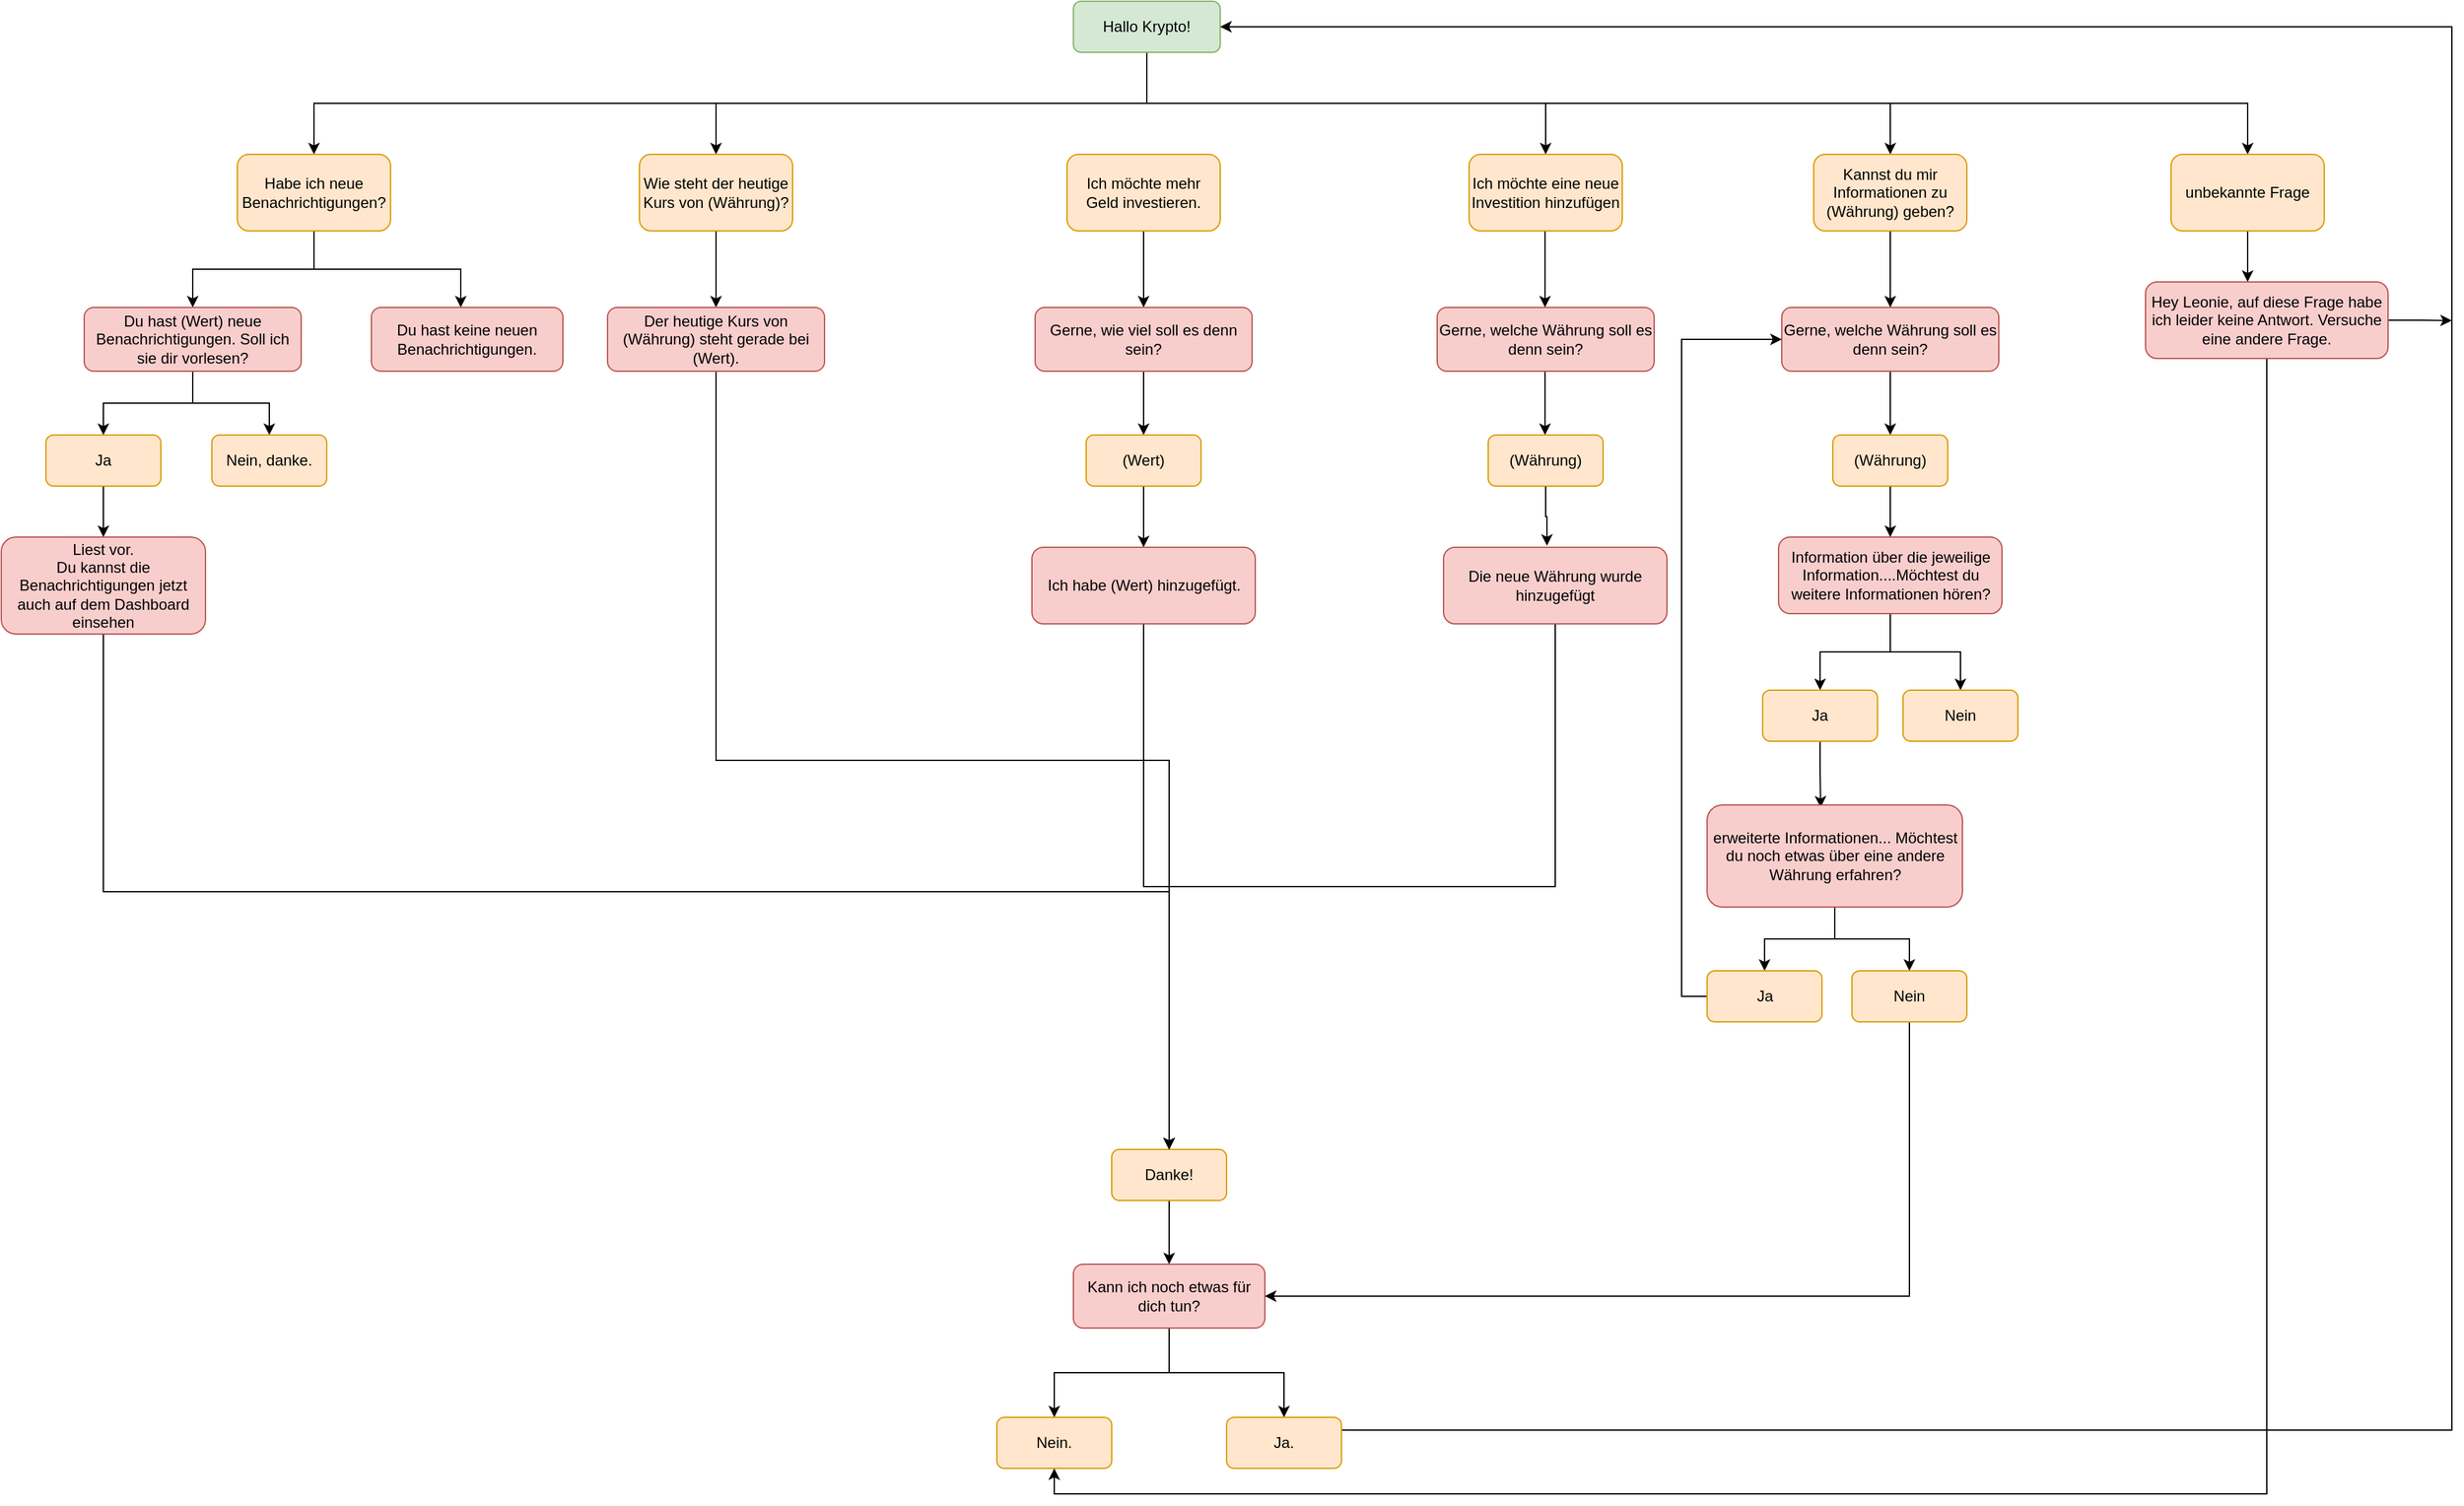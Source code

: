 <mxfile version="14.7.6" type="github">
  <diagram id="C5RBs43oDa-KdzZeNtuy" name="Page-1">
    <mxGraphModel dx="4013" dy="1448" grid="1" gridSize="10" guides="1" tooltips="1" connect="1" arrows="1" fold="1" page="1" pageScale="1" pageWidth="1169" pageHeight="827" math="0" shadow="0">
      <root>
        <mxCell id="WIyWlLk6GJQsqaUBKTNV-0" />
        <mxCell id="WIyWlLk6GJQsqaUBKTNV-1" parent="WIyWlLk6GJQsqaUBKTNV-0" />
        <mxCell id="xRkeG2comi5cFcVgzmJm-17" style="edgeStyle=orthogonalEdgeStyle;rounded=0;orthogonalLoop=1;jettySize=auto;html=1;exitX=0.5;exitY=1;exitDx=0;exitDy=0;entryX=0.5;entryY=0;entryDx=0;entryDy=0;" edge="1" parent="WIyWlLk6GJQsqaUBKTNV-1" source="WIyWlLk6GJQsqaUBKTNV-3" target="xRkeG2comi5cFcVgzmJm-6">
          <mxGeometry relative="1" as="geometry" />
        </mxCell>
        <mxCell id="xRkeG2comi5cFcVgzmJm-18" style="edgeStyle=orthogonalEdgeStyle;rounded=0;orthogonalLoop=1;jettySize=auto;html=1;exitX=0.5;exitY=1;exitDx=0;exitDy=0;entryX=0.5;entryY=0;entryDx=0;entryDy=0;" edge="1" parent="WIyWlLk6GJQsqaUBKTNV-1" source="WIyWlLk6GJQsqaUBKTNV-3" target="xRkeG2comi5cFcVgzmJm-0">
          <mxGeometry relative="1" as="geometry" />
        </mxCell>
        <mxCell id="xRkeG2comi5cFcVgzmJm-43" style="edgeStyle=orthogonalEdgeStyle;rounded=0;orthogonalLoop=1;jettySize=auto;html=1;exitX=0.5;exitY=1;exitDx=0;exitDy=0;entryX=0.5;entryY=0;entryDx=0;entryDy=0;" edge="1" parent="WIyWlLk6GJQsqaUBKTNV-1" source="WIyWlLk6GJQsqaUBKTNV-3" target="xRkeG2comi5cFcVgzmJm-5">
          <mxGeometry relative="1" as="geometry" />
        </mxCell>
        <mxCell id="xRkeG2comi5cFcVgzmJm-44" style="edgeStyle=orthogonalEdgeStyle;rounded=0;orthogonalLoop=1;jettySize=auto;html=1;exitX=0.5;exitY=1;exitDx=0;exitDy=0;entryX=0.5;entryY=0;entryDx=0;entryDy=0;" edge="1" parent="WIyWlLk6GJQsqaUBKTNV-1" source="WIyWlLk6GJQsqaUBKTNV-3" target="xRkeG2comi5cFcVgzmJm-7">
          <mxGeometry relative="1" as="geometry" />
        </mxCell>
        <mxCell id="xRkeG2comi5cFcVgzmJm-49" style="edgeStyle=orthogonalEdgeStyle;rounded=0;orthogonalLoop=1;jettySize=auto;html=1;exitX=0.5;exitY=1;exitDx=0;exitDy=0;entryX=0.5;entryY=0;entryDx=0;entryDy=0;" edge="1" parent="WIyWlLk6GJQsqaUBKTNV-1" source="WIyWlLk6GJQsqaUBKTNV-3" target="xRkeG2comi5cFcVgzmJm-8">
          <mxGeometry relative="1" as="geometry" />
        </mxCell>
        <mxCell id="WIyWlLk6GJQsqaUBKTNV-3" value="Hallo Krypto!" style="rounded=1;whiteSpace=wrap;html=1;fontSize=12;glass=0;strokeWidth=1;shadow=0;fillColor=#d5e8d4;strokeColor=#82b366;" parent="WIyWlLk6GJQsqaUBKTNV-1" vertex="1">
          <mxGeometry x="-140" y="100" width="115" height="40" as="geometry" />
        </mxCell>
        <mxCell id="xRkeG2comi5cFcVgzmJm-12" style="rounded=0;orthogonalLoop=1;jettySize=auto;html=1;entryX=0.421;entryY=0;entryDx=0;entryDy=0;entryPerimeter=0;" edge="1" parent="WIyWlLk6GJQsqaUBKTNV-1" source="xRkeG2comi5cFcVgzmJm-0" target="xRkeG2comi5cFcVgzmJm-1">
          <mxGeometry relative="1" as="geometry" />
        </mxCell>
        <mxCell id="xRkeG2comi5cFcVgzmJm-0" value="unbekannte Frage" style="rounded=1;whiteSpace=wrap;html=1;fillColor=#ffe6cc;strokeColor=#d79b00;" vertex="1" parent="WIyWlLk6GJQsqaUBKTNV-1">
          <mxGeometry x="720" y="220" width="120" height="60" as="geometry" />
        </mxCell>
        <mxCell id="xRkeG2comi5cFcVgzmJm-83" style="edgeStyle=orthogonalEdgeStyle;rounded=0;orthogonalLoop=1;jettySize=auto;html=1;exitX=1;exitY=0.5;exitDx=0;exitDy=0;" edge="1" parent="WIyWlLk6GJQsqaUBKTNV-1" source="xRkeG2comi5cFcVgzmJm-1">
          <mxGeometry relative="1" as="geometry">
            <mxPoint x="940" y="350.286" as="targetPoint" />
          </mxGeometry>
        </mxCell>
        <mxCell id="xRkeG2comi5cFcVgzmJm-84" style="edgeStyle=orthogonalEdgeStyle;rounded=0;orthogonalLoop=1;jettySize=auto;html=1;exitX=0.5;exitY=1;exitDx=0;exitDy=0;entryX=0.5;entryY=1;entryDx=0;entryDy=0;" edge="1" parent="WIyWlLk6GJQsqaUBKTNV-1" source="xRkeG2comi5cFcVgzmJm-1" target="xRkeG2comi5cFcVgzmJm-35">
          <mxGeometry relative="1" as="geometry" />
        </mxCell>
        <mxCell id="xRkeG2comi5cFcVgzmJm-1" value="Hey Leonie, auf diese Frage habe ich leider keine Antwort. Versuche eine andere Frage." style="rounded=1;whiteSpace=wrap;html=1;fillColor=#f8cecc;strokeColor=#b85450;" vertex="1" parent="WIyWlLk6GJQsqaUBKTNV-1">
          <mxGeometry x="700" y="320" width="190" height="60" as="geometry" />
        </mxCell>
        <mxCell id="xRkeG2comi5cFcVgzmJm-41" style="edgeStyle=orthogonalEdgeStyle;rounded=0;orthogonalLoop=1;jettySize=auto;html=1;exitX=0.5;exitY=1;exitDx=0;exitDy=0;entryX=0.5;entryY=0;entryDx=0;entryDy=0;" edge="1" parent="WIyWlLk6GJQsqaUBKTNV-1" source="xRkeG2comi5cFcVgzmJm-5" target="xRkeG2comi5cFcVgzmJm-39">
          <mxGeometry relative="1" as="geometry" />
        </mxCell>
        <mxCell id="xRkeG2comi5cFcVgzmJm-5" value="Wie steht der heutige Kurs von (Währung)?" style="rounded=1;whiteSpace=wrap;html=1;fillColor=#ffe6cc;strokeColor=#d79b00;" vertex="1" parent="WIyWlLk6GJQsqaUBKTNV-1">
          <mxGeometry x="-480" y="220" width="120" height="60" as="geometry" />
        </mxCell>
        <mxCell id="xRkeG2comi5cFcVgzmJm-22" style="edgeStyle=orthogonalEdgeStyle;rounded=0;orthogonalLoop=1;jettySize=auto;html=1;entryX=0.5;entryY=0;entryDx=0;entryDy=0;" edge="1" parent="WIyWlLk6GJQsqaUBKTNV-1" source="xRkeG2comi5cFcVgzmJm-6">
          <mxGeometry relative="1" as="geometry">
            <mxPoint x="-620.0" y="340" as="targetPoint" />
            <Array as="points">
              <mxPoint x="-735" y="310" />
              <mxPoint x="-620" y="310" />
            </Array>
          </mxGeometry>
        </mxCell>
        <mxCell id="xRkeG2comi5cFcVgzmJm-23" style="edgeStyle=orthogonalEdgeStyle;rounded=0;orthogonalLoop=1;jettySize=auto;html=1;exitX=0.5;exitY=1;exitDx=0;exitDy=0;entryX=0.5;entryY=0;entryDx=0;entryDy=0;" edge="1" parent="WIyWlLk6GJQsqaUBKTNV-1" source="xRkeG2comi5cFcVgzmJm-6" target="xRkeG2comi5cFcVgzmJm-20">
          <mxGeometry relative="1" as="geometry" />
        </mxCell>
        <mxCell id="xRkeG2comi5cFcVgzmJm-6" value="Habe ich neue Benachrichtigungen?" style="rounded=1;whiteSpace=wrap;html=1;fillColor=#ffe6cc;strokeColor=#d79b00;" vertex="1" parent="WIyWlLk6GJQsqaUBKTNV-1">
          <mxGeometry x="-795" y="220" width="120" height="60" as="geometry" />
        </mxCell>
        <mxCell id="xRkeG2comi5cFcVgzmJm-46" style="edgeStyle=orthogonalEdgeStyle;rounded=0;orthogonalLoop=1;jettySize=auto;html=1;exitX=0.5;exitY=1;exitDx=0;exitDy=0;" edge="1" parent="WIyWlLk6GJQsqaUBKTNV-1">
          <mxGeometry relative="1" as="geometry">
            <mxPoint x="229.5" y="280" as="sourcePoint" />
            <mxPoint x="229.5" y="340" as="targetPoint" />
          </mxGeometry>
        </mxCell>
        <mxCell id="xRkeG2comi5cFcVgzmJm-7" value="Ich möchte eine neue Investition hinzufügen" style="rounded=1;whiteSpace=wrap;html=1;fillColor=#ffe6cc;strokeColor=#d79b00;" vertex="1" parent="WIyWlLk6GJQsqaUBKTNV-1">
          <mxGeometry x="170" y="220" width="120" height="60" as="geometry" />
        </mxCell>
        <mxCell id="xRkeG2comi5cFcVgzmJm-51" style="edgeStyle=orthogonalEdgeStyle;rounded=0;orthogonalLoop=1;jettySize=auto;html=1;exitX=0.5;exitY=1;exitDx=0;exitDy=0;" edge="1" parent="WIyWlLk6GJQsqaUBKTNV-1" source="xRkeG2comi5cFcVgzmJm-8" target="xRkeG2comi5cFcVgzmJm-50">
          <mxGeometry relative="1" as="geometry" />
        </mxCell>
        <mxCell id="xRkeG2comi5cFcVgzmJm-8" value="Kannst du mir Informationen zu (Währung) geben?" style="rounded=1;whiteSpace=wrap;html=1;fillColor=#ffe6cc;strokeColor=#d79b00;" vertex="1" parent="WIyWlLk6GJQsqaUBKTNV-1">
          <mxGeometry x="440" y="220" width="120" height="60" as="geometry" />
        </mxCell>
        <mxCell id="xRkeG2comi5cFcVgzmJm-26" style="edgeStyle=orthogonalEdgeStyle;rounded=0;orthogonalLoop=1;jettySize=auto;html=1;exitX=0.5;exitY=1;exitDx=0;exitDy=0;entryX=0.5;entryY=0;entryDx=0;entryDy=0;" edge="1" parent="WIyWlLk6GJQsqaUBKTNV-1" source="xRkeG2comi5cFcVgzmJm-20" target="xRkeG2comi5cFcVgzmJm-24">
          <mxGeometry relative="1" as="geometry" />
        </mxCell>
        <mxCell id="xRkeG2comi5cFcVgzmJm-27" style="edgeStyle=orthogonalEdgeStyle;rounded=0;orthogonalLoop=1;jettySize=auto;html=1;exitX=0.5;exitY=1;exitDx=0;exitDy=0;entryX=0.5;entryY=0;entryDx=0;entryDy=0;" edge="1" parent="WIyWlLk6GJQsqaUBKTNV-1" source="xRkeG2comi5cFcVgzmJm-20" target="xRkeG2comi5cFcVgzmJm-25">
          <mxGeometry relative="1" as="geometry" />
        </mxCell>
        <mxCell id="xRkeG2comi5cFcVgzmJm-20" value="Du hast (Wert) neue Benachrichtigungen. Soll ich sie dir vorlesen?" style="rounded=1;whiteSpace=wrap;html=1;fillColor=#f8cecc;strokeColor=#b85450;" vertex="1" parent="WIyWlLk6GJQsqaUBKTNV-1">
          <mxGeometry x="-915" y="340" width="170" height="50" as="geometry" />
        </mxCell>
        <mxCell id="xRkeG2comi5cFcVgzmJm-21" value="Du hast keine neuen Benachrichtigungen." style="rounded=1;whiteSpace=wrap;html=1;fillColor=#f8cecc;strokeColor=#b85450;" vertex="1" parent="WIyWlLk6GJQsqaUBKTNV-1">
          <mxGeometry x="-690" y="340" width="150" height="50" as="geometry" />
        </mxCell>
        <mxCell id="xRkeG2comi5cFcVgzmJm-30" style="edgeStyle=orthogonalEdgeStyle;rounded=0;orthogonalLoop=1;jettySize=auto;html=1;exitX=0.5;exitY=1;exitDx=0;exitDy=0;entryX=0.5;entryY=0;entryDx=0;entryDy=0;" edge="1" parent="WIyWlLk6GJQsqaUBKTNV-1" source="xRkeG2comi5cFcVgzmJm-24" target="xRkeG2comi5cFcVgzmJm-28">
          <mxGeometry relative="1" as="geometry" />
        </mxCell>
        <mxCell id="xRkeG2comi5cFcVgzmJm-24" value="Ja" style="rounded=1;whiteSpace=wrap;html=1;fillColor=#ffe6cc;strokeColor=#d79b00;" vertex="1" parent="WIyWlLk6GJQsqaUBKTNV-1">
          <mxGeometry x="-945" y="440" width="90" height="40" as="geometry" />
        </mxCell>
        <mxCell id="xRkeG2comi5cFcVgzmJm-25" value="Nein, danke." style="rounded=1;whiteSpace=wrap;html=1;fillColor=#ffe6cc;strokeColor=#d79b00;" vertex="1" parent="WIyWlLk6GJQsqaUBKTNV-1">
          <mxGeometry x="-815" y="440" width="90" height="40" as="geometry" />
        </mxCell>
        <mxCell id="xRkeG2comi5cFcVgzmJm-32" style="edgeStyle=orthogonalEdgeStyle;rounded=0;orthogonalLoop=1;jettySize=auto;html=1;exitX=0.5;exitY=1;exitDx=0;exitDy=0;entryX=0.5;entryY=0;entryDx=0;entryDy=0;" edge="1" parent="WIyWlLk6GJQsqaUBKTNV-1" source="xRkeG2comi5cFcVgzmJm-28" target="xRkeG2comi5cFcVgzmJm-31">
          <mxGeometry relative="1" as="geometry" />
        </mxCell>
        <mxCell id="xRkeG2comi5cFcVgzmJm-28" value="&lt;div&gt;Liest vor.&lt;/div&gt;&lt;div&gt;Du kannst die Benachrichtigungen jetzt auch auf dem Dashboard einsehen&lt;br&gt;&lt;/div&gt;" style="rounded=1;whiteSpace=wrap;html=1;fillColor=#f8cecc;strokeColor=#b85450;" vertex="1" parent="WIyWlLk6GJQsqaUBKTNV-1">
          <mxGeometry x="-980" y="520" width="160" height="76" as="geometry" />
        </mxCell>
        <mxCell id="xRkeG2comi5cFcVgzmJm-34" style="edgeStyle=orthogonalEdgeStyle;rounded=0;orthogonalLoop=1;jettySize=auto;html=1;exitX=0.5;exitY=1;exitDx=0;exitDy=0;entryX=0.5;entryY=0;entryDx=0;entryDy=0;" edge="1" parent="WIyWlLk6GJQsqaUBKTNV-1" source="xRkeG2comi5cFcVgzmJm-31" target="xRkeG2comi5cFcVgzmJm-33">
          <mxGeometry relative="1" as="geometry" />
        </mxCell>
        <mxCell id="xRkeG2comi5cFcVgzmJm-31" value="Danke!" style="rounded=1;whiteSpace=wrap;html=1;fillColor=#ffe6cc;strokeColor=#d79b00;" vertex="1" parent="WIyWlLk6GJQsqaUBKTNV-1">
          <mxGeometry x="-110" y="1000" width="90" height="40" as="geometry" />
        </mxCell>
        <mxCell id="xRkeG2comi5cFcVgzmJm-36" style="edgeStyle=orthogonalEdgeStyle;rounded=0;orthogonalLoop=1;jettySize=auto;html=1;exitX=0.5;exitY=1;exitDx=0;exitDy=0;" edge="1" parent="WIyWlLk6GJQsqaUBKTNV-1" source="xRkeG2comi5cFcVgzmJm-33" target="xRkeG2comi5cFcVgzmJm-35">
          <mxGeometry relative="1" as="geometry" />
        </mxCell>
        <mxCell id="xRkeG2comi5cFcVgzmJm-38" style="edgeStyle=orthogonalEdgeStyle;rounded=0;orthogonalLoop=1;jettySize=auto;html=1;exitX=0.5;exitY=1;exitDx=0;exitDy=0;entryX=0.5;entryY=0;entryDx=0;entryDy=0;" edge="1" parent="WIyWlLk6GJQsqaUBKTNV-1" source="xRkeG2comi5cFcVgzmJm-33" target="xRkeG2comi5cFcVgzmJm-37">
          <mxGeometry relative="1" as="geometry" />
        </mxCell>
        <mxCell id="xRkeG2comi5cFcVgzmJm-33" value="Kann ich noch etwas für dich tun?" style="rounded=1;whiteSpace=wrap;html=1;fillColor=#f8cecc;strokeColor=#b85450;" vertex="1" parent="WIyWlLk6GJQsqaUBKTNV-1">
          <mxGeometry x="-140" y="1090" width="150" height="50" as="geometry" />
        </mxCell>
        <mxCell id="xRkeG2comi5cFcVgzmJm-35" value="Nein." style="rounded=1;whiteSpace=wrap;html=1;fillColor=#ffe6cc;strokeColor=#d79b00;" vertex="1" parent="WIyWlLk6GJQsqaUBKTNV-1">
          <mxGeometry x="-200" y="1210" width="90" height="40" as="geometry" />
        </mxCell>
        <mxCell id="xRkeG2comi5cFcVgzmJm-81" style="edgeStyle=orthogonalEdgeStyle;rounded=0;orthogonalLoop=1;jettySize=auto;html=1;exitX=1;exitY=0.25;exitDx=0;exitDy=0;entryX=1;entryY=0.5;entryDx=0;entryDy=0;" edge="1" parent="WIyWlLk6GJQsqaUBKTNV-1" source="xRkeG2comi5cFcVgzmJm-37" target="WIyWlLk6GJQsqaUBKTNV-3">
          <mxGeometry relative="1" as="geometry">
            <Array as="points">
              <mxPoint x="940" y="1220" />
              <mxPoint x="940" y="120" />
            </Array>
          </mxGeometry>
        </mxCell>
        <mxCell id="xRkeG2comi5cFcVgzmJm-37" value="Ja." style="rounded=1;whiteSpace=wrap;html=1;fillColor=#ffe6cc;strokeColor=#d79b00;" vertex="1" parent="WIyWlLk6GJQsqaUBKTNV-1">
          <mxGeometry x="-20" y="1210" width="90" height="40" as="geometry" />
        </mxCell>
        <mxCell id="xRkeG2comi5cFcVgzmJm-42" style="edgeStyle=orthogonalEdgeStyle;rounded=0;orthogonalLoop=1;jettySize=auto;html=1;exitX=0.5;exitY=1;exitDx=0;exitDy=0;entryX=0.5;entryY=0;entryDx=0;entryDy=0;" edge="1" parent="WIyWlLk6GJQsqaUBKTNV-1" source="xRkeG2comi5cFcVgzmJm-39" target="xRkeG2comi5cFcVgzmJm-31">
          <mxGeometry relative="1" as="geometry" />
        </mxCell>
        <mxCell id="xRkeG2comi5cFcVgzmJm-39" value="Der heutige Kurs von (Währung) steht gerade bei (Wert)." style="rounded=1;whiteSpace=wrap;html=1;fillColor=#f8cecc;strokeColor=#b85450;" vertex="1" parent="WIyWlLk6GJQsqaUBKTNV-1">
          <mxGeometry x="-505" y="340" width="170" height="50" as="geometry" />
        </mxCell>
        <mxCell id="xRkeG2comi5cFcVgzmJm-48" style="edgeStyle=orthogonalEdgeStyle;rounded=0;orthogonalLoop=1;jettySize=auto;html=1;exitX=0.5;exitY=1;exitDx=0;exitDy=0;entryX=0.5;entryY=0;entryDx=0;entryDy=0;" edge="1" parent="WIyWlLk6GJQsqaUBKTNV-1">
          <mxGeometry relative="1" as="geometry">
            <mxPoint x="229.5" y="390" as="sourcePoint" />
            <mxPoint x="229.5" y="440" as="targetPoint" />
          </mxGeometry>
        </mxCell>
        <mxCell id="xRkeG2comi5cFcVgzmJm-45" value="Gerne, welche Währung soll es denn sein?" style="rounded=1;whiteSpace=wrap;html=1;fillColor=#f8cecc;strokeColor=#b85450;" vertex="1" parent="WIyWlLk6GJQsqaUBKTNV-1">
          <mxGeometry x="145" y="340" width="170" height="50" as="geometry" />
        </mxCell>
        <mxCell id="xRkeG2comi5cFcVgzmJm-76" style="edgeStyle=orthogonalEdgeStyle;rounded=0;orthogonalLoop=1;jettySize=auto;html=1;exitX=0.5;exitY=1;exitDx=0;exitDy=0;entryX=0.463;entryY=-0.02;entryDx=0;entryDy=0;entryPerimeter=0;" edge="1" parent="WIyWlLk6GJQsqaUBKTNV-1" source="xRkeG2comi5cFcVgzmJm-47" target="xRkeG2comi5cFcVgzmJm-75">
          <mxGeometry relative="1" as="geometry" />
        </mxCell>
        <mxCell id="xRkeG2comi5cFcVgzmJm-47" value="(Währung)" style="rounded=1;whiteSpace=wrap;html=1;fillColor=#ffe6cc;strokeColor=#d79b00;" vertex="1" parent="WIyWlLk6GJQsqaUBKTNV-1">
          <mxGeometry x="185" y="440" width="90" height="40" as="geometry" />
        </mxCell>
        <mxCell id="xRkeG2comi5cFcVgzmJm-53" style="edgeStyle=orthogonalEdgeStyle;rounded=0;orthogonalLoop=1;jettySize=auto;html=1;exitX=0.5;exitY=1;exitDx=0;exitDy=0;entryX=0.5;entryY=0;entryDx=0;entryDy=0;" edge="1" parent="WIyWlLk6GJQsqaUBKTNV-1" source="xRkeG2comi5cFcVgzmJm-50" target="xRkeG2comi5cFcVgzmJm-52">
          <mxGeometry relative="1" as="geometry" />
        </mxCell>
        <mxCell id="xRkeG2comi5cFcVgzmJm-50" value="Gerne, welche Währung soll es denn sein?" style="rounded=1;whiteSpace=wrap;html=1;fillColor=#f8cecc;strokeColor=#b85450;" vertex="1" parent="WIyWlLk6GJQsqaUBKTNV-1">
          <mxGeometry x="415" y="340" width="170" height="50" as="geometry" />
        </mxCell>
        <mxCell id="xRkeG2comi5cFcVgzmJm-60" style="edgeStyle=orthogonalEdgeStyle;rounded=0;orthogonalLoop=1;jettySize=auto;html=1;exitX=0.5;exitY=1;exitDx=0;exitDy=0;entryX=0.5;entryY=0;entryDx=0;entryDy=0;" edge="1" parent="WIyWlLk6GJQsqaUBKTNV-1" source="xRkeG2comi5cFcVgzmJm-52" target="xRkeG2comi5cFcVgzmJm-59">
          <mxGeometry relative="1" as="geometry" />
        </mxCell>
        <mxCell id="xRkeG2comi5cFcVgzmJm-52" value="(Währung)" style="rounded=1;whiteSpace=wrap;html=1;fillColor=#ffe6cc;strokeColor=#d79b00;" vertex="1" parent="WIyWlLk6GJQsqaUBKTNV-1">
          <mxGeometry x="455" y="440" width="90" height="40" as="geometry" />
        </mxCell>
        <mxCell id="xRkeG2comi5cFcVgzmJm-56" style="edgeStyle=orthogonalEdgeStyle;rounded=0;orthogonalLoop=1;jettySize=auto;html=1;exitX=0.5;exitY=1;exitDx=0;exitDy=0;" edge="1" parent="WIyWlLk6GJQsqaUBKTNV-1" source="xRkeG2comi5cFcVgzmJm-54" target="xRkeG2comi5cFcVgzmJm-55">
          <mxGeometry relative="1" as="geometry" />
        </mxCell>
        <mxCell id="xRkeG2comi5cFcVgzmJm-54" value="Ich möchte mehr Geld investieren." style="rounded=1;whiteSpace=wrap;html=1;fillColor=#ffe6cc;strokeColor=#d79b00;" vertex="1" parent="WIyWlLk6GJQsqaUBKTNV-1">
          <mxGeometry x="-145" y="220" width="120" height="60" as="geometry" />
        </mxCell>
        <mxCell id="xRkeG2comi5cFcVgzmJm-58" style="edgeStyle=orthogonalEdgeStyle;rounded=0;orthogonalLoop=1;jettySize=auto;html=1;exitX=0.5;exitY=1;exitDx=0;exitDy=0;entryX=0.5;entryY=0;entryDx=0;entryDy=0;" edge="1" parent="WIyWlLk6GJQsqaUBKTNV-1" source="xRkeG2comi5cFcVgzmJm-55" target="xRkeG2comi5cFcVgzmJm-57">
          <mxGeometry relative="1" as="geometry" />
        </mxCell>
        <mxCell id="xRkeG2comi5cFcVgzmJm-55" value="Gerne, wie viel soll es denn sein?" style="rounded=1;whiteSpace=wrap;html=1;fillColor=#f8cecc;strokeColor=#b85450;" vertex="1" parent="WIyWlLk6GJQsqaUBKTNV-1">
          <mxGeometry x="-170" y="340" width="170" height="50" as="geometry" />
        </mxCell>
        <mxCell id="xRkeG2comi5cFcVgzmJm-79" style="edgeStyle=orthogonalEdgeStyle;rounded=0;orthogonalLoop=1;jettySize=auto;html=1;exitX=0.5;exitY=1;exitDx=0;exitDy=0;" edge="1" parent="WIyWlLk6GJQsqaUBKTNV-1" source="xRkeG2comi5cFcVgzmJm-57" target="xRkeG2comi5cFcVgzmJm-78">
          <mxGeometry relative="1" as="geometry" />
        </mxCell>
        <mxCell id="xRkeG2comi5cFcVgzmJm-57" value="(Wert)" style="rounded=1;whiteSpace=wrap;html=1;fillColor=#ffe6cc;strokeColor=#d79b00;" vertex="1" parent="WIyWlLk6GJQsqaUBKTNV-1">
          <mxGeometry x="-130" y="440" width="90" height="40" as="geometry" />
        </mxCell>
        <mxCell id="xRkeG2comi5cFcVgzmJm-63" style="edgeStyle=orthogonalEdgeStyle;rounded=0;orthogonalLoop=1;jettySize=auto;html=1;exitX=0.5;exitY=1;exitDx=0;exitDy=0;entryX=0.5;entryY=0;entryDx=0;entryDy=0;" edge="1" parent="WIyWlLk6GJQsqaUBKTNV-1" source="xRkeG2comi5cFcVgzmJm-59" target="xRkeG2comi5cFcVgzmJm-61">
          <mxGeometry relative="1" as="geometry" />
        </mxCell>
        <mxCell id="xRkeG2comi5cFcVgzmJm-64" style="edgeStyle=orthogonalEdgeStyle;rounded=0;orthogonalLoop=1;jettySize=auto;html=1;exitX=0.5;exitY=1;exitDx=0;exitDy=0;entryX=0.5;entryY=0;entryDx=0;entryDy=0;" edge="1" parent="WIyWlLk6GJQsqaUBKTNV-1" source="xRkeG2comi5cFcVgzmJm-59" target="xRkeG2comi5cFcVgzmJm-62">
          <mxGeometry relative="1" as="geometry" />
        </mxCell>
        <mxCell id="xRkeG2comi5cFcVgzmJm-59" value="Information über die jeweilige Information....Möchtest du weitere Informationen hören?" style="rounded=1;whiteSpace=wrap;html=1;fillColor=#f8cecc;strokeColor=#b85450;" vertex="1" parent="WIyWlLk6GJQsqaUBKTNV-1">
          <mxGeometry x="412.5" y="520" width="175" height="60" as="geometry" />
        </mxCell>
        <mxCell id="xRkeG2comi5cFcVgzmJm-67" style="edgeStyle=orthogonalEdgeStyle;rounded=0;orthogonalLoop=1;jettySize=auto;html=1;exitX=0.5;exitY=1;exitDx=0;exitDy=0;entryX=0.445;entryY=0.025;entryDx=0;entryDy=0;entryPerimeter=0;" edge="1" parent="WIyWlLk6GJQsqaUBKTNV-1" source="xRkeG2comi5cFcVgzmJm-61" target="xRkeG2comi5cFcVgzmJm-65">
          <mxGeometry relative="1" as="geometry" />
        </mxCell>
        <mxCell id="xRkeG2comi5cFcVgzmJm-61" value="Ja" style="rounded=1;whiteSpace=wrap;html=1;fillColor=#ffe6cc;strokeColor=#d79b00;" vertex="1" parent="WIyWlLk6GJQsqaUBKTNV-1">
          <mxGeometry x="400" y="640" width="90" height="40" as="geometry" />
        </mxCell>
        <mxCell id="xRkeG2comi5cFcVgzmJm-62" value="Nein" style="rounded=1;whiteSpace=wrap;html=1;fillColor=#ffe6cc;strokeColor=#d79b00;" vertex="1" parent="WIyWlLk6GJQsqaUBKTNV-1">
          <mxGeometry x="510" y="640" width="90" height="40" as="geometry" />
        </mxCell>
        <mxCell id="xRkeG2comi5cFcVgzmJm-69" style="edgeStyle=orthogonalEdgeStyle;rounded=0;orthogonalLoop=1;jettySize=auto;html=1;exitX=0.5;exitY=1;exitDx=0;exitDy=0;entryX=0.5;entryY=0;entryDx=0;entryDy=0;" edge="1" parent="WIyWlLk6GJQsqaUBKTNV-1" source="xRkeG2comi5cFcVgzmJm-65" target="xRkeG2comi5cFcVgzmJm-66">
          <mxGeometry relative="1" as="geometry" />
        </mxCell>
        <mxCell id="xRkeG2comi5cFcVgzmJm-70" style="edgeStyle=orthogonalEdgeStyle;rounded=0;orthogonalLoop=1;jettySize=auto;html=1;exitX=0.5;exitY=1;exitDx=0;exitDy=0;entryX=0.5;entryY=0;entryDx=0;entryDy=0;" edge="1" parent="WIyWlLk6GJQsqaUBKTNV-1" source="xRkeG2comi5cFcVgzmJm-65" target="xRkeG2comi5cFcVgzmJm-68">
          <mxGeometry relative="1" as="geometry" />
        </mxCell>
        <mxCell id="xRkeG2comi5cFcVgzmJm-65" value="erweiterte Informationen... Möchtest du noch etwas über eine andere Währung erfahren?" style="rounded=1;whiteSpace=wrap;html=1;fillColor=#f8cecc;strokeColor=#b85450;" vertex="1" parent="WIyWlLk6GJQsqaUBKTNV-1">
          <mxGeometry x="356.5" y="730" width="200" height="80" as="geometry" />
        </mxCell>
        <mxCell id="xRkeG2comi5cFcVgzmJm-71" style="edgeStyle=orthogonalEdgeStyle;rounded=0;orthogonalLoop=1;jettySize=auto;html=1;exitX=0;exitY=0.5;exitDx=0;exitDy=0;entryX=0;entryY=0.5;entryDx=0;entryDy=0;" edge="1" parent="WIyWlLk6GJQsqaUBKTNV-1" source="xRkeG2comi5cFcVgzmJm-66" target="xRkeG2comi5cFcVgzmJm-50">
          <mxGeometry relative="1" as="geometry" />
        </mxCell>
        <mxCell id="xRkeG2comi5cFcVgzmJm-66" value="Ja" style="rounded=1;whiteSpace=wrap;html=1;fillColor=#ffe6cc;strokeColor=#d79b00;" vertex="1" parent="WIyWlLk6GJQsqaUBKTNV-1">
          <mxGeometry x="356.5" y="860" width="90" height="40" as="geometry" />
        </mxCell>
        <mxCell id="xRkeG2comi5cFcVgzmJm-73" style="edgeStyle=orthogonalEdgeStyle;rounded=0;orthogonalLoop=1;jettySize=auto;html=1;exitX=0.5;exitY=1;exitDx=0;exitDy=0;entryX=1;entryY=0.5;entryDx=0;entryDy=0;" edge="1" parent="WIyWlLk6GJQsqaUBKTNV-1" source="xRkeG2comi5cFcVgzmJm-68" target="xRkeG2comi5cFcVgzmJm-33">
          <mxGeometry relative="1" as="geometry" />
        </mxCell>
        <mxCell id="xRkeG2comi5cFcVgzmJm-68" value="Nein" style="rounded=1;whiteSpace=wrap;html=1;fillColor=#ffe6cc;strokeColor=#d79b00;" vertex="1" parent="WIyWlLk6GJQsqaUBKTNV-1">
          <mxGeometry x="470" y="860" width="90" height="40" as="geometry" />
        </mxCell>
        <mxCell id="xRkeG2comi5cFcVgzmJm-77" style="edgeStyle=orthogonalEdgeStyle;rounded=0;orthogonalLoop=1;jettySize=auto;html=1;exitX=0.5;exitY=1;exitDx=0;exitDy=0;entryX=0.5;entryY=0;entryDx=0;entryDy=0;" edge="1" parent="WIyWlLk6GJQsqaUBKTNV-1" source="xRkeG2comi5cFcVgzmJm-75" target="xRkeG2comi5cFcVgzmJm-31">
          <mxGeometry relative="1" as="geometry" />
        </mxCell>
        <mxCell id="xRkeG2comi5cFcVgzmJm-75" value="Die neue Währung wurde hinzugefügt" style="rounded=1;whiteSpace=wrap;html=1;fillColor=#f8cecc;strokeColor=#b85450;" vertex="1" parent="WIyWlLk6GJQsqaUBKTNV-1">
          <mxGeometry x="150" y="528" width="175" height="60" as="geometry" />
        </mxCell>
        <mxCell id="xRkeG2comi5cFcVgzmJm-86" style="edgeStyle=orthogonalEdgeStyle;rounded=0;orthogonalLoop=1;jettySize=auto;html=1;exitX=0.5;exitY=1;exitDx=0;exitDy=0;entryX=0.5;entryY=0;entryDx=0;entryDy=0;" edge="1" parent="WIyWlLk6GJQsqaUBKTNV-1" source="xRkeG2comi5cFcVgzmJm-78" target="xRkeG2comi5cFcVgzmJm-31">
          <mxGeometry relative="1" as="geometry" />
        </mxCell>
        <mxCell id="xRkeG2comi5cFcVgzmJm-78" value="Ich habe (Wert) hinzugefügt." style="rounded=1;whiteSpace=wrap;html=1;fillColor=#f8cecc;strokeColor=#b85450;" vertex="1" parent="WIyWlLk6GJQsqaUBKTNV-1">
          <mxGeometry x="-172.5" y="528" width="175" height="60" as="geometry" />
        </mxCell>
      </root>
    </mxGraphModel>
  </diagram>
</mxfile>
